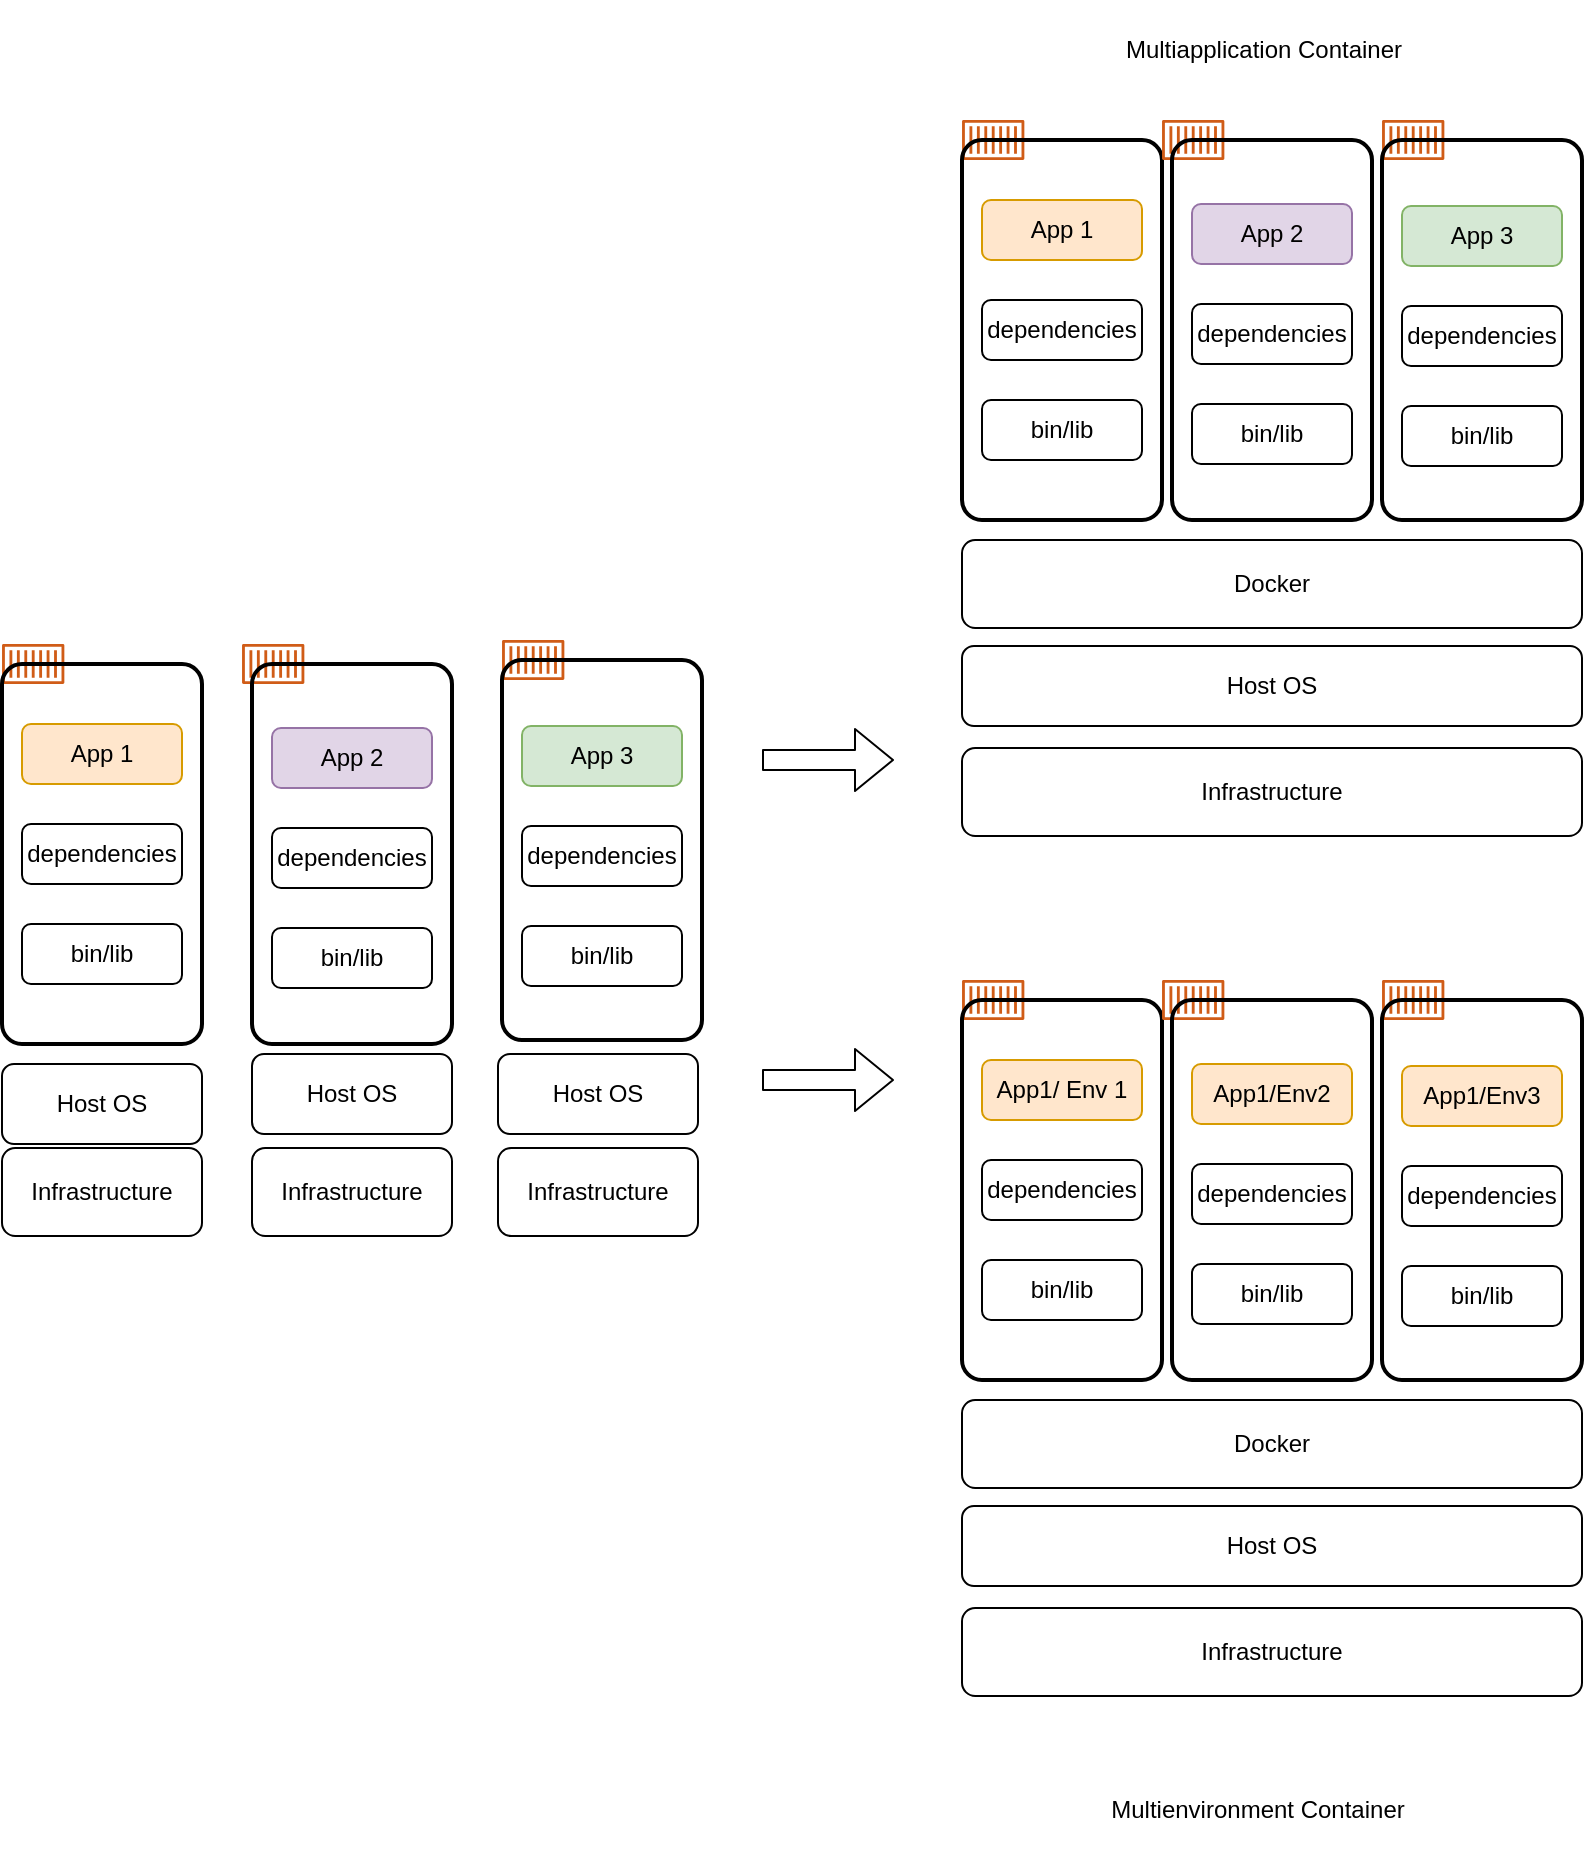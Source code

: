<mxfile version="14.4.4" type="github">
  <diagram id="6CeVtnad_4VXsqq0xpX-" name="Page-1">
    <mxGraphModel dx="1967" dy="623" grid="1" gridSize="10" guides="1" tooltips="1" connect="1" arrows="1" fold="1" page="1" pageScale="1" pageWidth="850" pageHeight="1100" math="0" shadow="0">
      <root>
        <mxCell id="0" />
        <mxCell id="1" parent="0" />
        <mxCell id="7FcESNxlY9vkVSKCiP2F-46" value="" style="group" vertex="1" connectable="0" parent="1">
          <mxGeometry x="480" y="130" width="310" height="400" as="geometry" />
        </mxCell>
        <mxCell id="7FcESNxlY9vkVSKCiP2F-16" value="" style="group;" vertex="1" connectable="0" parent="7FcESNxlY9vkVSKCiP2F-46">
          <mxGeometry width="130" height="200" as="geometry" />
        </mxCell>
        <mxCell id="7FcESNxlY9vkVSKCiP2F-14" value="" style="outlineConnect=0;fontColor=#232F3E;gradientColor=none;fillColor=#D05C17;strokeColor=none;dashed=0;verticalLabelPosition=bottom;verticalAlign=top;align=center;html=1;fontSize=12;fontStyle=0;aspect=fixed;pointerEvents=1;shape=mxgraph.aws4.container_1;" vertex="1" parent="7FcESNxlY9vkVSKCiP2F-16">
          <mxGeometry width="31.2" height="20" as="geometry" />
        </mxCell>
        <mxCell id="7FcESNxlY9vkVSKCiP2F-12" value="" style="rounded=1;arcSize=10;dashed=0;fillColor=none;gradientColor=none;strokeWidth=2;" vertex="1" parent="7FcESNxlY9vkVSKCiP2F-16">
          <mxGeometry y="10" width="100" height="190" as="geometry" />
        </mxCell>
        <mxCell id="7FcESNxlY9vkVSKCiP2F-33" value="App 1" style="rounded=1;whiteSpace=wrap;html=1;fillColor=#ffe6cc;strokeColor=#d79b00;" vertex="1" parent="7FcESNxlY9vkVSKCiP2F-16">
          <mxGeometry x="10" y="40" width="80" height="30" as="geometry" />
        </mxCell>
        <mxCell id="7FcESNxlY9vkVSKCiP2F-38" value="dependencies" style="rounded=1;whiteSpace=wrap;html=1;" vertex="1" parent="7FcESNxlY9vkVSKCiP2F-16">
          <mxGeometry x="10" y="90" width="80" height="30" as="geometry" />
        </mxCell>
        <mxCell id="7FcESNxlY9vkVSKCiP2F-39" value="bin/lib" style="rounded=1;whiteSpace=wrap;html=1;" vertex="1" parent="7FcESNxlY9vkVSKCiP2F-16">
          <mxGeometry x="10" y="140" width="80" height="30" as="geometry" />
        </mxCell>
        <mxCell id="7FcESNxlY9vkVSKCiP2F-17" value="" style="group" vertex="1" connectable="0" parent="7FcESNxlY9vkVSKCiP2F-46">
          <mxGeometry x="100" width="102" height="200" as="geometry" />
        </mxCell>
        <mxCell id="7FcESNxlY9vkVSKCiP2F-18" value="" style="outlineConnect=0;fontColor=#232F3E;gradientColor=none;fillColor=#D05C17;strokeColor=none;dashed=0;verticalLabelPosition=bottom;verticalAlign=top;align=center;html=1;fontSize=12;fontStyle=0;aspect=fixed;pointerEvents=1;shape=mxgraph.aws4.container_1;" vertex="1" parent="7FcESNxlY9vkVSKCiP2F-17">
          <mxGeometry width="31.2" height="20" as="geometry" />
        </mxCell>
        <mxCell id="7FcESNxlY9vkVSKCiP2F-19" value="" style="rounded=1;arcSize=10;dashed=0;fillColor=none;gradientColor=none;strokeWidth=2;" vertex="1" parent="7FcESNxlY9vkVSKCiP2F-17">
          <mxGeometry x="5" y="10" width="100" height="190" as="geometry" />
        </mxCell>
        <mxCell id="7FcESNxlY9vkVSKCiP2F-40" value="App 2" style="rounded=1;whiteSpace=wrap;html=1;fillColor=#e1d5e7;strokeColor=#9673a6;" vertex="1" parent="7FcESNxlY9vkVSKCiP2F-17">
          <mxGeometry x="15" y="42" width="80" height="30" as="geometry" />
        </mxCell>
        <mxCell id="7FcESNxlY9vkVSKCiP2F-41" value="dependencies" style="rounded=1;whiteSpace=wrap;html=1;" vertex="1" parent="7FcESNxlY9vkVSKCiP2F-17">
          <mxGeometry x="15" y="92" width="80" height="30" as="geometry" />
        </mxCell>
        <mxCell id="7FcESNxlY9vkVSKCiP2F-42" value="bin/lib" style="rounded=1;whiteSpace=wrap;html=1;" vertex="1" parent="7FcESNxlY9vkVSKCiP2F-17">
          <mxGeometry x="15" y="142" width="80" height="30" as="geometry" />
        </mxCell>
        <mxCell id="7FcESNxlY9vkVSKCiP2F-20" value="" style="group" vertex="1" connectable="0" parent="7FcESNxlY9vkVSKCiP2F-46">
          <mxGeometry x="210" width="100" height="200" as="geometry" />
        </mxCell>
        <mxCell id="7FcESNxlY9vkVSKCiP2F-21" value="" style="outlineConnect=0;fontColor=#232F3E;gradientColor=none;fillColor=#D05C17;strokeColor=none;dashed=0;verticalLabelPosition=bottom;verticalAlign=top;align=center;html=1;fontSize=12;fontStyle=0;aspect=fixed;pointerEvents=1;shape=mxgraph.aws4.container_1;" vertex="1" parent="7FcESNxlY9vkVSKCiP2F-20">
          <mxGeometry width="31.2" height="20" as="geometry" />
        </mxCell>
        <mxCell id="7FcESNxlY9vkVSKCiP2F-22" value="" style="rounded=1;arcSize=10;dashed=0;fillColor=none;gradientColor=none;strokeWidth=2;" vertex="1" parent="7FcESNxlY9vkVSKCiP2F-20">
          <mxGeometry y="10" width="100" height="190" as="geometry" />
        </mxCell>
        <mxCell id="7FcESNxlY9vkVSKCiP2F-43" value="App 3" style="rounded=1;whiteSpace=wrap;html=1;fillColor=#d5e8d4;strokeColor=#82b366;" vertex="1" parent="7FcESNxlY9vkVSKCiP2F-20">
          <mxGeometry x="10" y="43" width="80" height="30" as="geometry" />
        </mxCell>
        <mxCell id="7FcESNxlY9vkVSKCiP2F-44" value="dependencies" style="rounded=1;whiteSpace=wrap;html=1;" vertex="1" parent="7FcESNxlY9vkVSKCiP2F-20">
          <mxGeometry x="10" y="93" width="80" height="30" as="geometry" />
        </mxCell>
        <mxCell id="7FcESNxlY9vkVSKCiP2F-45" value="bin/lib" style="rounded=1;whiteSpace=wrap;html=1;" vertex="1" parent="7FcESNxlY9vkVSKCiP2F-20">
          <mxGeometry x="10" y="143" width="80" height="30" as="geometry" />
        </mxCell>
        <mxCell id="7FcESNxlY9vkVSKCiP2F-25" value="" style="group;" vertex="1" connectable="0" parent="7FcESNxlY9vkVSKCiP2F-46">
          <mxGeometry y="314" width="310" height="44" as="geometry" />
        </mxCell>
        <mxCell id="7FcESNxlY9vkVSKCiP2F-1" value="Infrastructure" style="rounded=1;whiteSpace=wrap;html=1;" vertex="1" parent="7FcESNxlY9vkVSKCiP2F-25">
          <mxGeometry width="310" height="44" as="geometry" />
        </mxCell>
        <mxCell id="7FcESNxlY9vkVSKCiP2F-6" value="" style="shape=image;html=1;verticalAlign=top;verticalLabelPosition=bottom;labelBackgroundColor=#ffffff;imageAspect=0;aspect=fixed;image=https://cdn2.iconfinder.com/data/icons/whcompare-isometric-web-hosting-servers/50/rack-mount-server-128.png" vertex="1" parent="7FcESNxlY9vkVSKCiP2F-25">
          <mxGeometry width="44" height="44" as="geometry" />
        </mxCell>
        <mxCell id="7FcESNxlY9vkVSKCiP2F-26" value="" style="group" vertex="1" connectable="0" parent="7FcESNxlY9vkVSKCiP2F-46">
          <mxGeometry y="263" width="310" height="137" as="geometry" />
        </mxCell>
        <mxCell id="7FcESNxlY9vkVSKCiP2F-2" value="Host OS" style="rounded=1;whiteSpace=wrap;html=1;" vertex="1" parent="7FcESNxlY9vkVSKCiP2F-26">
          <mxGeometry width="310.0" height="40" as="geometry" />
        </mxCell>
        <mxCell id="7FcESNxlY9vkVSKCiP2F-107" value="" style="shape=image;html=1;verticalAlign=top;verticalLabelPosition=bottom;labelBackgroundColor=#ffffff;imageAspect=0;aspect=fixed;image=https://cdn1.iconfinder.com/data/icons/Futurosoft%20Icons%200.5.2/128x128/apps/fedora.png;fillColor=none;" vertex="1" parent="7FcESNxlY9vkVSKCiP2F-26">
          <mxGeometry x="10" width="40" height="40" as="geometry" />
        </mxCell>
        <mxCell id="7FcESNxlY9vkVSKCiP2F-27" value="" style="group;" vertex="1" connectable="0" parent="7FcESNxlY9vkVSKCiP2F-46">
          <mxGeometry y="210" width="310" height="40" as="geometry" />
        </mxCell>
        <mxCell id="7FcESNxlY9vkVSKCiP2F-3" value="Docker" style="rounded=1;whiteSpace=wrap;html=1;" vertex="1" parent="7FcESNxlY9vkVSKCiP2F-27">
          <mxGeometry width="310.0" height="44" as="geometry" />
        </mxCell>
        <mxCell id="7FcESNxlY9vkVSKCiP2F-9" value="" style="shape=image;html=1;verticalAlign=top;verticalLabelPosition=bottom;labelBackgroundColor=#ffffff;imageAspect=0;aspect=fixed;image=https://cdn3.iconfinder.com/data/icons/social-media-2169/24/social_media_social_media_logo_docker-128.png" vertex="1" parent="7FcESNxlY9vkVSKCiP2F-27">
          <mxGeometry x="12.4" width="38" height="38" as="geometry" />
        </mxCell>
        <mxCell id="7FcESNxlY9vkVSKCiP2F-105" value="" style="group" vertex="1" connectable="0" parent="1">
          <mxGeometry y="390" width="350" height="298" as="geometry" />
        </mxCell>
        <mxCell id="7FcESNxlY9vkVSKCiP2F-47" value="" style="group" vertex="1" connectable="0" parent="7FcESNxlY9vkVSKCiP2F-105">
          <mxGeometry y="2" width="130" height="200" as="geometry" />
        </mxCell>
        <mxCell id="7FcESNxlY9vkVSKCiP2F-48" value="" style="outlineConnect=0;fontColor=#232F3E;gradientColor=none;fillColor=#D05C17;strokeColor=none;dashed=0;verticalLabelPosition=bottom;verticalAlign=top;align=center;html=1;fontSize=12;fontStyle=0;aspect=fixed;pointerEvents=1;shape=mxgraph.aws4.container_1;" vertex="1" parent="7FcESNxlY9vkVSKCiP2F-47">
          <mxGeometry width="31.2" height="20" as="geometry" />
        </mxCell>
        <mxCell id="7FcESNxlY9vkVSKCiP2F-49" value="" style="rounded=1;arcSize=10;dashed=0;fillColor=none;gradientColor=none;strokeWidth=2;" vertex="1" parent="7FcESNxlY9vkVSKCiP2F-47">
          <mxGeometry y="10" width="100" height="190" as="geometry" />
        </mxCell>
        <mxCell id="7FcESNxlY9vkVSKCiP2F-50" value="App 1" style="rounded=1;whiteSpace=wrap;html=1;fillColor=#ffe6cc;strokeColor=#d79b00;" vertex="1" parent="7FcESNxlY9vkVSKCiP2F-47">
          <mxGeometry x="10" y="40" width="80" height="30" as="geometry" />
        </mxCell>
        <mxCell id="7FcESNxlY9vkVSKCiP2F-51" value="dependencies" style="rounded=1;whiteSpace=wrap;html=1;" vertex="1" parent="7FcESNxlY9vkVSKCiP2F-47">
          <mxGeometry x="10" y="90" width="80" height="30" as="geometry" />
        </mxCell>
        <mxCell id="7FcESNxlY9vkVSKCiP2F-52" value="bin/lib" style="rounded=1;whiteSpace=wrap;html=1;" vertex="1" parent="7FcESNxlY9vkVSKCiP2F-47">
          <mxGeometry x="10" y="140" width="80" height="30" as="geometry" />
        </mxCell>
        <mxCell id="7FcESNxlY9vkVSKCiP2F-53" value="" style="group" vertex="1" connectable="0" parent="7FcESNxlY9vkVSKCiP2F-105">
          <mxGeometry x="120" y="2" width="102" height="200" as="geometry" />
        </mxCell>
        <mxCell id="7FcESNxlY9vkVSKCiP2F-54" value="" style="outlineConnect=0;fontColor=#232F3E;gradientColor=none;fillColor=#D05C17;strokeColor=none;dashed=0;verticalLabelPosition=bottom;verticalAlign=top;align=center;html=1;fontSize=12;fontStyle=0;aspect=fixed;pointerEvents=1;shape=mxgraph.aws4.container_1;" vertex="1" parent="7FcESNxlY9vkVSKCiP2F-53">
          <mxGeometry width="31.2" height="20" as="geometry" />
        </mxCell>
        <mxCell id="7FcESNxlY9vkVSKCiP2F-55" value="" style="rounded=1;arcSize=10;dashed=0;fillColor=none;gradientColor=none;strokeWidth=2;" vertex="1" parent="7FcESNxlY9vkVSKCiP2F-53">
          <mxGeometry x="5" y="10" width="100" height="190" as="geometry" />
        </mxCell>
        <mxCell id="7FcESNxlY9vkVSKCiP2F-56" value="App 2" style="rounded=1;whiteSpace=wrap;html=1;fillColor=#e1d5e7;strokeColor=#9673a6;" vertex="1" parent="7FcESNxlY9vkVSKCiP2F-53">
          <mxGeometry x="15" y="42" width="80" height="30" as="geometry" />
        </mxCell>
        <mxCell id="7FcESNxlY9vkVSKCiP2F-57" value="dependencies" style="rounded=1;whiteSpace=wrap;html=1;" vertex="1" parent="7FcESNxlY9vkVSKCiP2F-53">
          <mxGeometry x="15" y="92" width="80" height="30" as="geometry" />
        </mxCell>
        <mxCell id="7FcESNxlY9vkVSKCiP2F-58" value="bin/lib" style="rounded=1;whiteSpace=wrap;html=1;" vertex="1" parent="7FcESNxlY9vkVSKCiP2F-53">
          <mxGeometry x="15" y="142" width="80" height="30" as="geometry" />
        </mxCell>
        <mxCell id="7FcESNxlY9vkVSKCiP2F-59" value="" style="group" vertex="1" connectable="0" parent="7FcESNxlY9vkVSKCiP2F-105">
          <mxGeometry x="250" width="100" height="200" as="geometry" />
        </mxCell>
        <mxCell id="7FcESNxlY9vkVSKCiP2F-60" value="" style="outlineConnect=0;fontColor=#232F3E;gradientColor=none;fillColor=#D05C17;strokeColor=none;dashed=0;verticalLabelPosition=bottom;verticalAlign=top;align=center;html=1;fontSize=12;fontStyle=0;aspect=fixed;pointerEvents=1;shape=mxgraph.aws4.container_1;" vertex="1" parent="7FcESNxlY9vkVSKCiP2F-59">
          <mxGeometry width="31.2" height="20" as="geometry" />
        </mxCell>
        <mxCell id="7FcESNxlY9vkVSKCiP2F-61" value="" style="rounded=1;arcSize=10;dashed=0;fillColor=none;gradientColor=none;strokeWidth=2;" vertex="1" parent="7FcESNxlY9vkVSKCiP2F-59">
          <mxGeometry y="10" width="100" height="190" as="geometry" />
        </mxCell>
        <mxCell id="7FcESNxlY9vkVSKCiP2F-62" value="App 3" style="rounded=1;whiteSpace=wrap;html=1;fillColor=#d5e8d4;strokeColor=#82b366;" vertex="1" parent="7FcESNxlY9vkVSKCiP2F-59">
          <mxGeometry x="10" y="43" width="80" height="30" as="geometry" />
        </mxCell>
        <mxCell id="7FcESNxlY9vkVSKCiP2F-63" value="dependencies" style="rounded=1;whiteSpace=wrap;html=1;" vertex="1" parent="7FcESNxlY9vkVSKCiP2F-59">
          <mxGeometry x="10" y="93" width="80" height="30" as="geometry" />
        </mxCell>
        <mxCell id="7FcESNxlY9vkVSKCiP2F-64" value="bin/lib" style="rounded=1;whiteSpace=wrap;html=1;" vertex="1" parent="7FcESNxlY9vkVSKCiP2F-59">
          <mxGeometry x="10" y="143" width="80" height="30" as="geometry" />
        </mxCell>
        <mxCell id="7FcESNxlY9vkVSKCiP2F-98" value="" style="group" vertex="1" connectable="0" parent="7FcESNxlY9vkVSKCiP2F-105">
          <mxGeometry x="248" y="207" width="100" height="42" as="geometry" />
        </mxCell>
        <mxCell id="7FcESNxlY9vkVSKCiP2F-99" value="Host OS" style="rounded=1;whiteSpace=wrap;html=1;" vertex="1" parent="7FcESNxlY9vkVSKCiP2F-98">
          <mxGeometry width="100.0" height="40" as="geometry" />
        </mxCell>
        <mxCell id="7FcESNxlY9vkVSKCiP2F-108" value="" style="shape=image;html=1;verticalAlign=top;verticalLabelPosition=bottom;labelBackgroundColor=#ffffff;imageAspect=0;aspect=fixed;image=https://cdn1.iconfinder.com/data/icons/Futurosoft%20Icons%200.5.2/128x128/apps/fedora.png;fillColor=none;" vertex="1" parent="7FcESNxlY9vkVSKCiP2F-98">
          <mxGeometry x="0.6" y="-5" width="25" height="25" as="geometry" />
        </mxCell>
        <mxCell id="7FcESNxlY9vkVSKCiP2F-102" value="" style="group;" vertex="1" connectable="0" parent="7FcESNxlY9vkVSKCiP2F-105">
          <mxGeometry x="248" y="254" width="100" height="44" as="geometry" />
        </mxCell>
        <mxCell id="7FcESNxlY9vkVSKCiP2F-103" value="Infrastructure" style="rounded=1;whiteSpace=wrap;html=1;" vertex="1" parent="7FcESNxlY9vkVSKCiP2F-102">
          <mxGeometry width="100" height="44" as="geometry" />
        </mxCell>
        <mxCell id="7FcESNxlY9vkVSKCiP2F-104" value="" style="shape=image;html=1;verticalAlign=top;verticalLabelPosition=bottom;labelBackgroundColor=#ffffff;imageAspect=0;aspect=fixed;image=https://cdn2.iconfinder.com/data/icons/whcompare-isometric-web-hosting-servers/50/rack-mount-server-128.png" vertex="1" parent="7FcESNxlY9vkVSKCiP2F-102">
          <mxGeometry width="20" height="20" as="geometry" />
        </mxCell>
        <mxCell id="7FcESNxlY9vkVSKCiP2F-109" value="" style="group" vertex="1" connectable="0" parent="7FcESNxlY9vkVSKCiP2F-105">
          <mxGeometry x="125" y="207" width="100" height="42" as="geometry" />
        </mxCell>
        <mxCell id="7FcESNxlY9vkVSKCiP2F-110" value="Host OS" style="rounded=1;whiteSpace=wrap;html=1;" vertex="1" parent="7FcESNxlY9vkVSKCiP2F-109">
          <mxGeometry width="100.0" height="40" as="geometry" />
        </mxCell>
        <mxCell id="7FcESNxlY9vkVSKCiP2F-111" value="" style="shape=image;html=1;verticalAlign=top;verticalLabelPosition=bottom;labelBackgroundColor=#ffffff;imageAspect=0;aspect=fixed;image=https://cdn1.iconfinder.com/data/icons/Futurosoft%20Icons%200.5.2/128x128/apps/fedora.png;fillColor=none;" vertex="1" parent="7FcESNxlY9vkVSKCiP2F-109">
          <mxGeometry x="0.6" y="-5" width="25" height="25" as="geometry" />
        </mxCell>
        <mxCell id="7FcESNxlY9vkVSKCiP2F-112" value="" style="group;" vertex="1" connectable="0" parent="7FcESNxlY9vkVSKCiP2F-105">
          <mxGeometry x="125" y="254" width="100" height="44" as="geometry" />
        </mxCell>
        <mxCell id="7FcESNxlY9vkVSKCiP2F-113" value="Infrastructure" style="rounded=1;whiteSpace=wrap;html=1;" vertex="1" parent="7FcESNxlY9vkVSKCiP2F-112">
          <mxGeometry width="100" height="44" as="geometry" />
        </mxCell>
        <mxCell id="7FcESNxlY9vkVSKCiP2F-114" value="" style="shape=image;html=1;verticalAlign=top;verticalLabelPosition=bottom;labelBackgroundColor=#ffffff;imageAspect=0;aspect=fixed;image=https://cdn2.iconfinder.com/data/icons/whcompare-isometric-web-hosting-servers/50/rack-mount-server-128.png" vertex="1" parent="7FcESNxlY9vkVSKCiP2F-112">
          <mxGeometry width="20" height="20" as="geometry" />
        </mxCell>
        <mxCell id="7FcESNxlY9vkVSKCiP2F-115" value="" style="group" vertex="1" connectable="0" parent="7FcESNxlY9vkVSKCiP2F-105">
          <mxGeometry y="212" width="100" height="42" as="geometry" />
        </mxCell>
        <mxCell id="7FcESNxlY9vkVSKCiP2F-116" value="Host OS" style="rounded=1;whiteSpace=wrap;html=1;" vertex="1" parent="7FcESNxlY9vkVSKCiP2F-115">
          <mxGeometry width="100.0" height="40" as="geometry" />
        </mxCell>
        <mxCell id="7FcESNxlY9vkVSKCiP2F-117" value="" style="shape=image;html=1;verticalAlign=top;verticalLabelPosition=bottom;labelBackgroundColor=#ffffff;imageAspect=0;aspect=fixed;image=https://cdn1.iconfinder.com/data/icons/Futurosoft%20Icons%200.5.2/128x128/apps/fedora.png;fillColor=none;" vertex="1" parent="7FcESNxlY9vkVSKCiP2F-115">
          <mxGeometry x="0.6" y="-5" width="25" height="25" as="geometry" />
        </mxCell>
        <mxCell id="7FcESNxlY9vkVSKCiP2F-118" value="" style="group;" vertex="1" connectable="0" parent="7FcESNxlY9vkVSKCiP2F-105">
          <mxGeometry y="254" width="100" height="44" as="geometry" />
        </mxCell>
        <mxCell id="7FcESNxlY9vkVSKCiP2F-119" value="Infrastructure" style="rounded=1;whiteSpace=wrap;html=1;" vertex="1" parent="7FcESNxlY9vkVSKCiP2F-118">
          <mxGeometry width="100" height="44" as="geometry" />
        </mxCell>
        <mxCell id="7FcESNxlY9vkVSKCiP2F-120" value="" style="shape=image;html=1;verticalAlign=top;verticalLabelPosition=bottom;labelBackgroundColor=#ffffff;imageAspect=0;aspect=fixed;image=https://cdn2.iconfinder.com/data/icons/whcompare-isometric-web-hosting-servers/50/rack-mount-server-128.png" vertex="1" parent="7FcESNxlY9vkVSKCiP2F-118">
          <mxGeometry width="20" height="20" as="geometry" />
        </mxCell>
        <mxCell id="7FcESNxlY9vkVSKCiP2F-106" value="" style="shape=flexArrow;endArrow=classic;html=1;" edge="1" parent="1">
          <mxGeometry width="50" height="50" relative="1" as="geometry">
            <mxPoint x="380" y="450" as="sourcePoint" />
            <mxPoint x="446" y="450" as="targetPoint" />
          </mxGeometry>
        </mxCell>
        <mxCell id="7FcESNxlY9vkVSKCiP2F-121" value="" style="group" vertex="1" connectable="0" parent="1">
          <mxGeometry x="480" y="560" width="130" height="200" as="geometry" />
        </mxCell>
        <mxCell id="7FcESNxlY9vkVSKCiP2F-122" value="" style="outlineConnect=0;fontColor=#232F3E;gradientColor=none;fillColor=#D05C17;strokeColor=none;dashed=0;verticalLabelPosition=bottom;verticalAlign=top;align=center;html=1;fontSize=12;fontStyle=0;aspect=fixed;pointerEvents=1;shape=mxgraph.aws4.container_1;" vertex="1" parent="7FcESNxlY9vkVSKCiP2F-121">
          <mxGeometry width="31.2" height="20" as="geometry" />
        </mxCell>
        <mxCell id="7FcESNxlY9vkVSKCiP2F-123" value="" style="rounded=1;arcSize=10;dashed=0;fillColor=none;gradientColor=none;strokeWidth=2;" vertex="1" parent="7FcESNxlY9vkVSKCiP2F-121">
          <mxGeometry y="10" width="100" height="190" as="geometry" />
        </mxCell>
        <mxCell id="7FcESNxlY9vkVSKCiP2F-124" value="App1/ Env 1" style="rounded=1;whiteSpace=wrap;html=1;fillColor=#ffe6cc;strokeColor=#d79b00;" vertex="1" parent="7FcESNxlY9vkVSKCiP2F-121">
          <mxGeometry x="10" y="40" width="80" height="30" as="geometry" />
        </mxCell>
        <mxCell id="7FcESNxlY9vkVSKCiP2F-125" value="dependencies" style="rounded=1;whiteSpace=wrap;html=1;" vertex="1" parent="7FcESNxlY9vkVSKCiP2F-121">
          <mxGeometry x="10" y="90" width="80" height="30" as="geometry" />
        </mxCell>
        <mxCell id="7FcESNxlY9vkVSKCiP2F-126" value="bin/lib" style="rounded=1;whiteSpace=wrap;html=1;" vertex="1" parent="7FcESNxlY9vkVSKCiP2F-121">
          <mxGeometry x="10" y="140" width="80" height="30" as="geometry" />
        </mxCell>
        <mxCell id="7FcESNxlY9vkVSKCiP2F-127" value="" style="group" vertex="1" connectable="0" parent="1">
          <mxGeometry x="580" y="560" width="102" height="200" as="geometry" />
        </mxCell>
        <mxCell id="7FcESNxlY9vkVSKCiP2F-128" value="" style="outlineConnect=0;fontColor=#232F3E;gradientColor=none;fillColor=#D05C17;strokeColor=none;dashed=0;verticalLabelPosition=bottom;verticalAlign=top;align=center;html=1;fontSize=12;fontStyle=0;aspect=fixed;pointerEvents=1;shape=mxgraph.aws4.container_1;" vertex="1" parent="7FcESNxlY9vkVSKCiP2F-127">
          <mxGeometry width="31.2" height="20" as="geometry" />
        </mxCell>
        <mxCell id="7FcESNxlY9vkVSKCiP2F-129" value="" style="rounded=1;arcSize=10;dashed=0;fillColor=none;gradientColor=none;strokeWidth=2;" vertex="1" parent="7FcESNxlY9vkVSKCiP2F-127">
          <mxGeometry x="5" y="10" width="100" height="190" as="geometry" />
        </mxCell>
        <mxCell id="7FcESNxlY9vkVSKCiP2F-130" value="App1/Env2" style="rounded=1;whiteSpace=wrap;html=1;fillColor=#ffe6cc;strokeColor=#d79b00;" vertex="1" parent="7FcESNxlY9vkVSKCiP2F-127">
          <mxGeometry x="15" y="42" width="80" height="30" as="geometry" />
        </mxCell>
        <mxCell id="7FcESNxlY9vkVSKCiP2F-131" value="dependencies" style="rounded=1;whiteSpace=wrap;html=1;" vertex="1" parent="7FcESNxlY9vkVSKCiP2F-127">
          <mxGeometry x="15" y="92" width="80" height="30" as="geometry" />
        </mxCell>
        <mxCell id="7FcESNxlY9vkVSKCiP2F-132" value="bin/lib" style="rounded=1;whiteSpace=wrap;html=1;" vertex="1" parent="7FcESNxlY9vkVSKCiP2F-127">
          <mxGeometry x="15" y="142" width="80" height="30" as="geometry" />
        </mxCell>
        <mxCell id="7FcESNxlY9vkVSKCiP2F-133" value="" style="group" vertex="1" connectable="0" parent="1">
          <mxGeometry x="690" y="560" width="100" height="200" as="geometry" />
        </mxCell>
        <mxCell id="7FcESNxlY9vkVSKCiP2F-134" value="" style="outlineConnect=0;fontColor=#232F3E;gradientColor=none;fillColor=#D05C17;strokeColor=none;dashed=0;verticalLabelPosition=bottom;verticalAlign=top;align=center;html=1;fontSize=12;fontStyle=0;aspect=fixed;pointerEvents=1;shape=mxgraph.aws4.container_1;" vertex="1" parent="7FcESNxlY9vkVSKCiP2F-133">
          <mxGeometry width="31.2" height="20" as="geometry" />
        </mxCell>
        <mxCell id="7FcESNxlY9vkVSKCiP2F-135" value="" style="rounded=1;arcSize=10;dashed=0;fillColor=none;gradientColor=none;strokeWidth=2;" vertex="1" parent="7FcESNxlY9vkVSKCiP2F-133">
          <mxGeometry y="10" width="100" height="190" as="geometry" />
        </mxCell>
        <mxCell id="7FcESNxlY9vkVSKCiP2F-136" value="App1/Env3" style="rounded=1;whiteSpace=wrap;html=1;fillColor=#ffe6cc;strokeColor=#d79b00;" vertex="1" parent="7FcESNxlY9vkVSKCiP2F-133">
          <mxGeometry x="10" y="43" width="80" height="30" as="geometry" />
        </mxCell>
        <mxCell id="7FcESNxlY9vkVSKCiP2F-137" value="dependencies" style="rounded=1;whiteSpace=wrap;html=1;" vertex="1" parent="7FcESNxlY9vkVSKCiP2F-133">
          <mxGeometry x="10" y="93" width="80" height="30" as="geometry" />
        </mxCell>
        <mxCell id="7FcESNxlY9vkVSKCiP2F-138" value="bin/lib" style="rounded=1;whiteSpace=wrap;html=1;" vertex="1" parent="7FcESNxlY9vkVSKCiP2F-133">
          <mxGeometry x="10" y="143" width="80" height="30" as="geometry" />
        </mxCell>
        <mxCell id="7FcESNxlY9vkVSKCiP2F-139" value="" style="group;" vertex="1" connectable="0" parent="1">
          <mxGeometry x="480" y="874" width="310" height="44" as="geometry" />
        </mxCell>
        <mxCell id="7FcESNxlY9vkVSKCiP2F-140" value="Infrastructure" style="rounded=1;whiteSpace=wrap;html=1;" vertex="1" parent="7FcESNxlY9vkVSKCiP2F-139">
          <mxGeometry width="310" height="44" as="geometry" />
        </mxCell>
        <mxCell id="7FcESNxlY9vkVSKCiP2F-141" value="" style="shape=image;html=1;verticalAlign=top;verticalLabelPosition=bottom;labelBackgroundColor=#ffffff;imageAspect=0;aspect=fixed;image=https://cdn2.iconfinder.com/data/icons/whcompare-isometric-web-hosting-servers/50/rack-mount-server-128.png" vertex="1" parent="7FcESNxlY9vkVSKCiP2F-139">
          <mxGeometry width="44" height="44" as="geometry" />
        </mxCell>
        <mxCell id="7FcESNxlY9vkVSKCiP2F-142" value="Host OS" style="rounded=1;whiteSpace=wrap;html=1;" vertex="1" parent="1">
          <mxGeometry x="480" y="823" width="310.0" height="40" as="geometry" />
        </mxCell>
        <mxCell id="7FcESNxlY9vkVSKCiP2F-143" value="" style="shape=image;html=1;verticalAlign=top;verticalLabelPosition=bottom;labelBackgroundColor=#ffffff;imageAspect=0;aspect=fixed;image=https://cdn1.iconfinder.com/data/icons/Futurosoft%20Icons%200.5.2/128x128/apps/fedora.png;fillColor=none;" vertex="1" parent="1">
          <mxGeometry x="490" y="823" width="40" height="40" as="geometry" />
        </mxCell>
        <mxCell id="7FcESNxlY9vkVSKCiP2F-144" value="" style="group;" vertex="1" connectable="0" parent="1">
          <mxGeometry x="480" y="770" width="310" height="40" as="geometry" />
        </mxCell>
        <mxCell id="7FcESNxlY9vkVSKCiP2F-145" value="Docker" style="rounded=1;whiteSpace=wrap;html=1;" vertex="1" parent="7FcESNxlY9vkVSKCiP2F-144">
          <mxGeometry width="310.0" height="44" as="geometry" />
        </mxCell>
        <mxCell id="7FcESNxlY9vkVSKCiP2F-146" value="" style="shape=image;html=1;verticalAlign=top;verticalLabelPosition=bottom;labelBackgroundColor=#ffffff;imageAspect=0;aspect=fixed;image=https://cdn3.iconfinder.com/data/icons/social-media-2169/24/social_media_social_media_logo_docker-128.png" vertex="1" parent="7FcESNxlY9vkVSKCiP2F-144">
          <mxGeometry x="12.4" width="38" height="38" as="geometry" />
        </mxCell>
        <mxCell id="7FcESNxlY9vkVSKCiP2F-147" value="" style="shape=flexArrow;endArrow=classic;html=1;" edge="1" parent="1">
          <mxGeometry width="50" height="50" relative="1" as="geometry">
            <mxPoint x="380" y="610" as="sourcePoint" />
            <mxPoint x="446" y="610" as="targetPoint" />
          </mxGeometry>
        </mxCell>
        <mxCell id="7FcESNxlY9vkVSKCiP2F-149" value="Multiapplication Container" style="text;html=1;strokeColor=none;fillColor=none;align=center;verticalAlign=middle;whiteSpace=wrap;rounded=0;" vertex="1" parent="1">
          <mxGeometry x="483" y="70" width="296" height="50" as="geometry" />
        </mxCell>
        <mxCell id="7FcESNxlY9vkVSKCiP2F-150" value="Multienvironment Container" style="text;html=1;strokeColor=none;fillColor=none;align=center;verticalAlign=middle;whiteSpace=wrap;rounded=0;" vertex="1" parent="1">
          <mxGeometry x="480" y="950" width="296" height="50" as="geometry" />
        </mxCell>
      </root>
    </mxGraphModel>
  </diagram>
</mxfile>
